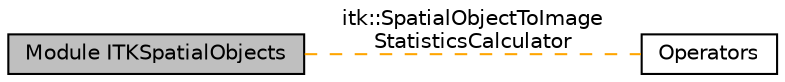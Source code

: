 digraph "Module ITKSpatialObjects"
{
  edge [fontname="Helvetica",fontsize="10",labelfontname="Helvetica",labelfontsize="10"];
  node [fontname="Helvetica",fontsize="10",shape=box];
  rankdir=LR;
  Node1 [label="Module ITKSpatialObjects",height=0.2,width=0.4,color="black", fillcolor="grey75", style="filled", fontcolor="black",tooltip=" "];
  Node2 [label="Operators",height=0.2,width=0.4,color="black", fillcolor="white", style="filled",URL="$group__Operators.html",tooltip=" "];
  Node1->Node2 [shape=plaintext, label="itk::SpatialObjectToImage\lStatisticsCalculator", color="orange", dir="none", style="dashed"];
}
